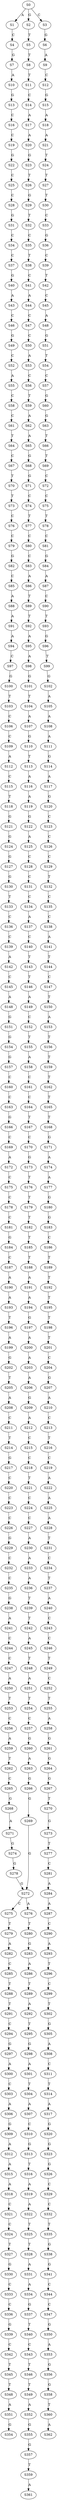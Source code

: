 strict digraph  {
	S0 -> S1 [ label = A ];
	S0 -> S2 [ label = G ];
	S0 -> S3 [ label = C ];
	S1 -> S4 [ label = C ];
	S2 -> S5 [ label = T ];
	S3 -> S6 [ label = G ];
	S4 -> S7 [ label = G ];
	S5 -> S8 [ label = T ];
	S6 -> S9 [ label = A ];
	S7 -> S10 [ label = A ];
	S8 -> S11 [ label = T ];
	S9 -> S12 [ label = C ];
	S10 -> S13 [ label = G ];
	S11 -> S14 [ label = C ];
	S12 -> S15 [ label = G ];
	S13 -> S16 [ label = C ];
	S14 -> S17 [ label = A ];
	S15 -> S18 [ label = A ];
	S16 -> S19 [ label = C ];
	S17 -> S20 [ label = A ];
	S18 -> S21 [ label = A ];
	S19 -> S22 [ label = G ];
	S20 -> S23 [ label = G ];
	S21 -> S24 [ label = T ];
	S22 -> S25 [ label = C ];
	S23 -> S26 [ label = T ];
	S24 -> S27 [ label = T ];
	S25 -> S28 [ label = C ];
	S26 -> S29 [ label = G ];
	S27 -> S30 [ label = T ];
	S28 -> S31 [ label = G ];
	S29 -> S32 [ label = T ];
	S30 -> S33 [ label = C ];
	S31 -> S34 [ label = C ];
	S32 -> S35 [ label = C ];
	S33 -> S36 [ label = G ];
	S34 -> S37 [ label = C ];
	S35 -> S38 [ label = T ];
	S36 -> S39 [ label = C ];
	S37 -> S40 [ label = G ];
	S38 -> S41 [ label = C ];
	S39 -> S42 [ label = T ];
	S40 -> S43 [ label = A ];
	S41 -> S44 [ label = A ];
	S42 -> S45 [ label = C ];
	S43 -> S46 [ label = C ];
	S44 -> S47 [ label = C ];
	S45 -> S48 [ label = A ];
	S46 -> S49 [ label = G ];
	S47 -> S50 [ label = C ];
	S48 -> S51 [ label = G ];
	S49 -> S52 [ label = C ];
	S50 -> S53 [ label = A ];
	S51 -> S54 [ label = T ];
	S52 -> S55 [ label = A ];
	S53 -> S56 [ label = C ];
	S54 -> S57 [ label = C ];
	S55 -> S58 [ label = C ];
	S56 -> S59 [ label = T ];
	S57 -> S60 [ label = G ];
	S58 -> S61 [ label = C ];
	S59 -> S62 [ label = A ];
	S60 -> S63 [ label = G ];
	S61 -> S64 [ label = T ];
	S62 -> S65 [ label = A ];
	S63 -> S66 [ label = T ];
	S64 -> S67 [ label = C ];
	S65 -> S68 [ label = G ];
	S66 -> S69 [ label = T ];
	S67 -> S70 [ label = T ];
	S68 -> S71 [ label = G ];
	S69 -> S72 [ label = C ];
	S70 -> S73 [ label = T ];
	S71 -> S74 [ label = C ];
	S72 -> S75 [ label = C ];
	S73 -> S76 [ label = C ];
	S74 -> S77 [ label = T ];
	S75 -> S78 [ label = T ];
	S76 -> S79 [ label = C ];
	S77 -> S80 [ label = C ];
	S78 -> S81 [ label = C ];
	S79 -> S82 [ label = G ];
	S80 -> S83 [ label = C ];
	S81 -> S84 [ label = G ];
	S82 -> S85 [ label = C ];
	S83 -> S86 [ label = A ];
	S84 -> S87 [ label = A ];
	S85 -> S88 [ label = A ];
	S86 -> S89 [ label = T ];
	S87 -> S90 [ label = C ];
	S88 -> S91 [ label = A ];
	S89 -> S92 [ label = T ];
	S90 -> S93 [ label = T ];
	S91 -> S94 [ label = A ];
	S92 -> S95 [ label = A ];
	S93 -> S96 [ label = G ];
	S94 -> S97 [ label = C ];
	S95 -> S98 [ label = A ];
	S96 -> S99 [ label = T ];
	S97 -> S100 [ label = G ];
	S98 -> S101 [ label = G ];
	S99 -> S102 [ label = G ];
	S100 -> S103 [ label = T ];
	S101 -> S104 [ label = T ];
	S102 -> S105 [ label = A ];
	S103 -> S106 [ label = C ];
	S104 -> S107 [ label = A ];
	S105 -> S108 [ label = A ];
	S106 -> S109 [ label = C ];
	S107 -> S110 [ label = G ];
	S108 -> S111 [ label = A ];
	S109 -> S112 [ label = A ];
	S110 -> S113 [ label = T ];
	S111 -> S114 [ label = G ];
	S112 -> S115 [ label = C ];
	S113 -> S116 [ label = A ];
	S114 -> S117 [ label = A ];
	S115 -> S118 [ label = T ];
	S116 -> S119 [ label = A ];
	S117 -> S120 [ label = G ];
	S118 -> S121 [ label = G ];
	S119 -> S122 [ label = G ];
	S120 -> S123 [ label = C ];
	S121 -> S124 [ label = G ];
	S122 -> S125 [ label = A ];
	S123 -> S126 [ label = C ];
	S124 -> S127 [ label = G ];
	S125 -> S128 [ label = C ];
	S126 -> S129 [ label = C ];
	S127 -> S130 [ label = G ];
	S128 -> S131 [ label = C ];
	S129 -> S132 [ label = T ];
	S130 -> S133 [ label = T ];
	S131 -> S134 [ label = C ];
	S132 -> S135 [ label = C ];
	S133 -> S136 [ label = C ];
	S134 -> S137 [ label = A ];
	S135 -> S138 [ label = C ];
	S136 -> S139 [ label = C ];
	S137 -> S140 [ label = C ];
	S138 -> S141 [ label = A ];
	S139 -> S142 [ label = A ];
	S140 -> S143 [ label = T ];
	S141 -> S144 [ label = T ];
	S142 -> S145 [ label = C ];
	S143 -> S146 [ label = T ];
	S144 -> S147 [ label = C ];
	S145 -> S148 [ label = A ];
	S146 -> S149 [ label = A ];
	S147 -> S150 [ label = T ];
	S148 -> S151 [ label = G ];
	S149 -> S152 [ label = C ];
	S150 -> S153 [ label = A ];
	S151 -> S154 [ label = G ];
	S152 -> S155 [ label = T ];
	S153 -> S156 [ label = T ];
	S154 -> S157 [ label = G ];
	S155 -> S158 [ label = A ];
	S156 -> S159 [ label = T ];
	S157 -> S160 [ label = C ];
	S158 -> S161 [ label = C ];
	S159 -> S162 [ label = T ];
	S160 -> S163 [ label = C ];
	S161 -> S164 [ label = C ];
	S162 -> S165 [ label = T ];
	S163 -> S166 [ label = G ];
	S164 -> S167 [ label = T ];
	S165 -> S168 [ label = T ];
	S166 -> S169 [ label = C ];
	S167 -> S170 [ label = C ];
	S168 -> S171 [ label = G ];
	S169 -> S172 [ label = A ];
	S170 -> S173 [ label = G ];
	S171 -> S174 [ label = A ];
	S172 -> S175 [ label = C ];
	S173 -> S176 [ label = T ];
	S174 -> S177 [ label = A ];
	S175 -> S178 [ label = C ];
	S176 -> S179 [ label = T ];
	S177 -> S180 [ label = G ];
	S178 -> S181 [ label = C ];
	S179 -> S182 [ label = T ];
	S180 -> S183 [ label = G ];
	S181 -> S184 [ label = G ];
	S182 -> S185 [ label = T ];
	S183 -> S186 [ label = C ];
	S184 -> S187 [ label = C ];
	S185 -> S188 [ label = T ];
	S186 -> S189 [ label = T ];
	S187 -> S190 [ label = A ];
	S188 -> S191 [ label = A ];
	S189 -> S192 [ label = T ];
	S190 -> S193 [ label = A ];
	S191 -> S194 [ label = A ];
	S192 -> S195 [ label = T ];
	S193 -> S196 [ label = T ];
	S194 -> S197 [ label = G ];
	S195 -> S198 [ label = T ];
	S196 -> S199 [ label = A ];
	S197 -> S200 [ label = A ];
	S198 -> S201 [ label = T ];
	S199 -> S202 [ label = G ];
	S200 -> S203 [ label = A ];
	S201 -> S204 [ label = C ];
	S202 -> S205 [ label = T ];
	S203 -> S206 [ label = A ];
	S204 -> S207 [ label = G ];
	S205 -> S208 [ label = A ];
	S206 -> S209 [ label = G ];
	S207 -> S210 [ label = A ];
	S208 -> S211 [ label = C ];
	S209 -> S212 [ label = A ];
	S210 -> S213 [ label = C ];
	S211 -> S214 [ label = T ];
	S212 -> S215 [ label = C ];
	S213 -> S216 [ label = T ];
	S214 -> S217 [ label = G ];
	S215 -> S218 [ label = C ];
	S216 -> S219 [ label = C ];
	S217 -> S220 [ label = C ];
	S218 -> S221 [ label = T ];
	S219 -> S222 [ label = A ];
	S220 -> S223 [ label = C ];
	S221 -> S224 [ label = C ];
	S222 -> S225 [ label = A ];
	S223 -> S226 [ label = C ];
	S224 -> S227 [ label = C ];
	S225 -> S228 [ label = A ];
	S226 -> S229 [ label = G ];
	S227 -> S230 [ label = A ];
	S228 -> S231 [ label = T ];
	S229 -> S232 [ label = C ];
	S230 -> S233 [ label = A ];
	S231 -> S234 [ label = C ];
	S232 -> S235 [ label = C ];
	S233 -> S236 [ label = A ];
	S234 -> S237 [ label = T ];
	S235 -> S238 [ label = G ];
	S236 -> S239 [ label = T ];
	S237 -> S240 [ label = A ];
	S238 -> S241 [ label = A ];
	S239 -> S242 [ label = T ];
	S240 -> S243 [ label = C ];
	S241 -> S244 [ label = C ];
	S242 -> S245 [ label = A ];
	S243 -> S246 [ label = C ];
	S244 -> S247 [ label = C ];
	S245 -> S248 [ label = T ];
	S246 -> S249 [ label = T ];
	S247 -> S250 [ label = A ];
	S248 -> S251 [ label = A ];
	S249 -> S252 [ label = C ];
	S250 -> S253 [ label = T ];
	S251 -> S254 [ label = T ];
	S252 -> S255 [ label = T ];
	S253 -> S256 [ label = C ];
	S254 -> S257 [ label = C ];
	S255 -> S258 [ label = A ];
	S256 -> S259 [ label = A ];
	S257 -> S260 [ label = G ];
	S258 -> S261 [ label = G ];
	S259 -> S262 [ label = T ];
	S260 -> S263 [ label = A ];
	S261 -> S264 [ label = G ];
	S262 -> S265 [ label = C ];
	S263 -> S266 [ label = G ];
	S264 -> S267 [ label = G ];
	S265 -> S268 [ label = G ];
	S266 -> S269 [ label = G ];
	S267 -> S270 [ label = T ];
	S268 -> S271 [ label = A ];
	S269 -> S272 [ label = G ];
	S270 -> S273 [ label = G ];
	S271 -> S274 [ label = G ];
	S272 -> S275 [ label = C ];
	S272 -> S276 [ label = A ];
	S273 -> S277 [ label = T ];
	S274 -> S278 [ label = G ];
	S275 -> S279 [ label = T ];
	S276 -> S280 [ label = T ];
	S277 -> S281 [ label = C ];
	S278 -> S272 [ label = G ];
	S279 -> S282 [ label = A ];
	S280 -> S283 [ label = G ];
	S281 -> S284 [ label = A ];
	S282 -> S285 [ label = C ];
	S283 -> S286 [ label = A ];
	S284 -> S287 [ label = A ];
	S285 -> S288 [ label = T ];
	S286 -> S289 [ label = T ];
	S287 -> S290 [ label = C ];
	S288 -> S291 [ label = T ];
	S289 -> S292 [ label = A ];
	S290 -> S293 [ label = A ];
	S291 -> S294 [ label = C ];
	S292 -> S295 [ label = T ];
	S293 -> S296 [ label = T ];
	S294 -> S297 [ label = G ];
	S295 -> S298 [ label = G ];
	S296 -> S299 [ label = C ];
	S297 -> S300 [ label = A ];
	S298 -> S301 [ label = A ];
	S299 -> S302 [ label = T ];
	S300 -> S303 [ label = C ];
	S301 -> S304 [ label = T ];
	S302 -> S305 [ label = G ];
	S303 -> S306 [ label = A ];
	S304 -> S307 [ label = A ];
	S305 -> S308 [ label = A ];
	S306 -> S309 [ label = G ];
	S307 -> S310 [ label = C ];
	S308 -> S311 [ label = C ];
	S309 -> S312 [ label = A ];
	S310 -> S313 [ label = G ];
	S311 -> S314 [ label = T ];
	S312 -> S315 [ label = A ];
	S313 -> S316 [ label = T ];
	S314 -> S317 [ label = A ];
	S315 -> S318 [ label = A ];
	S316 -> S319 [ label = A ];
	S317 -> S320 [ label = G ];
	S318 -> S321 [ label = C ];
	S319 -> S322 [ label = A ];
	S320 -> S323 [ label = G ];
	S321 -> S324 [ label = C ];
	S322 -> S325 [ label = T ];
	S323 -> S326 [ label = G ];
	S324 -> S327 [ label = T ];
	S325 -> S328 [ label = T ];
	S326 -> S329 [ label = C ];
	S327 -> S330 [ label = G ];
	S328 -> S331 [ label = A ];
	S329 -> S332 [ label = C ];
	S330 -> S333 [ label = C ];
	S331 -> S334 [ label = A ];
	S332 -> S335 [ label = T ];
	S333 -> S336 [ label = C ];
	S334 -> S337 [ label = G ];
	S335 -> S338 [ label = G ];
	S336 -> S339 [ label = G ];
	S337 -> S340 [ label = T ];
	S338 -> S341 [ label = G ];
	S339 -> S342 [ label = C ];
	S340 -> S343 [ label = C ];
	S341 -> S344 [ label = C ];
	S342 -> S345 [ label = T ];
	S343 -> S346 [ label = T ];
	S344 -> S347 [ label = C ];
	S345 -> S348 [ label = T ];
	S346 -> S349 [ label = T ];
	S347 -> S350 [ label = G ];
	S348 -> S351 [ label = A ];
	S349 -> S352 [ label = A ];
	S350 -> S353 [ label = A ];
	S351 -> S354 [ label = G ];
	S352 -> S355 [ label = G ];
	S353 -> S356 [ label = G ];
	S355 -> S357 [ label = G ];
	S356 -> S358 [ label = G ];
	S357 -> S359 [ label = T ];
	S358 -> S360 [ label = T ];
	S359 -> S361 [ label = A ];
	S360 -> S362 [ label = A ];
}
